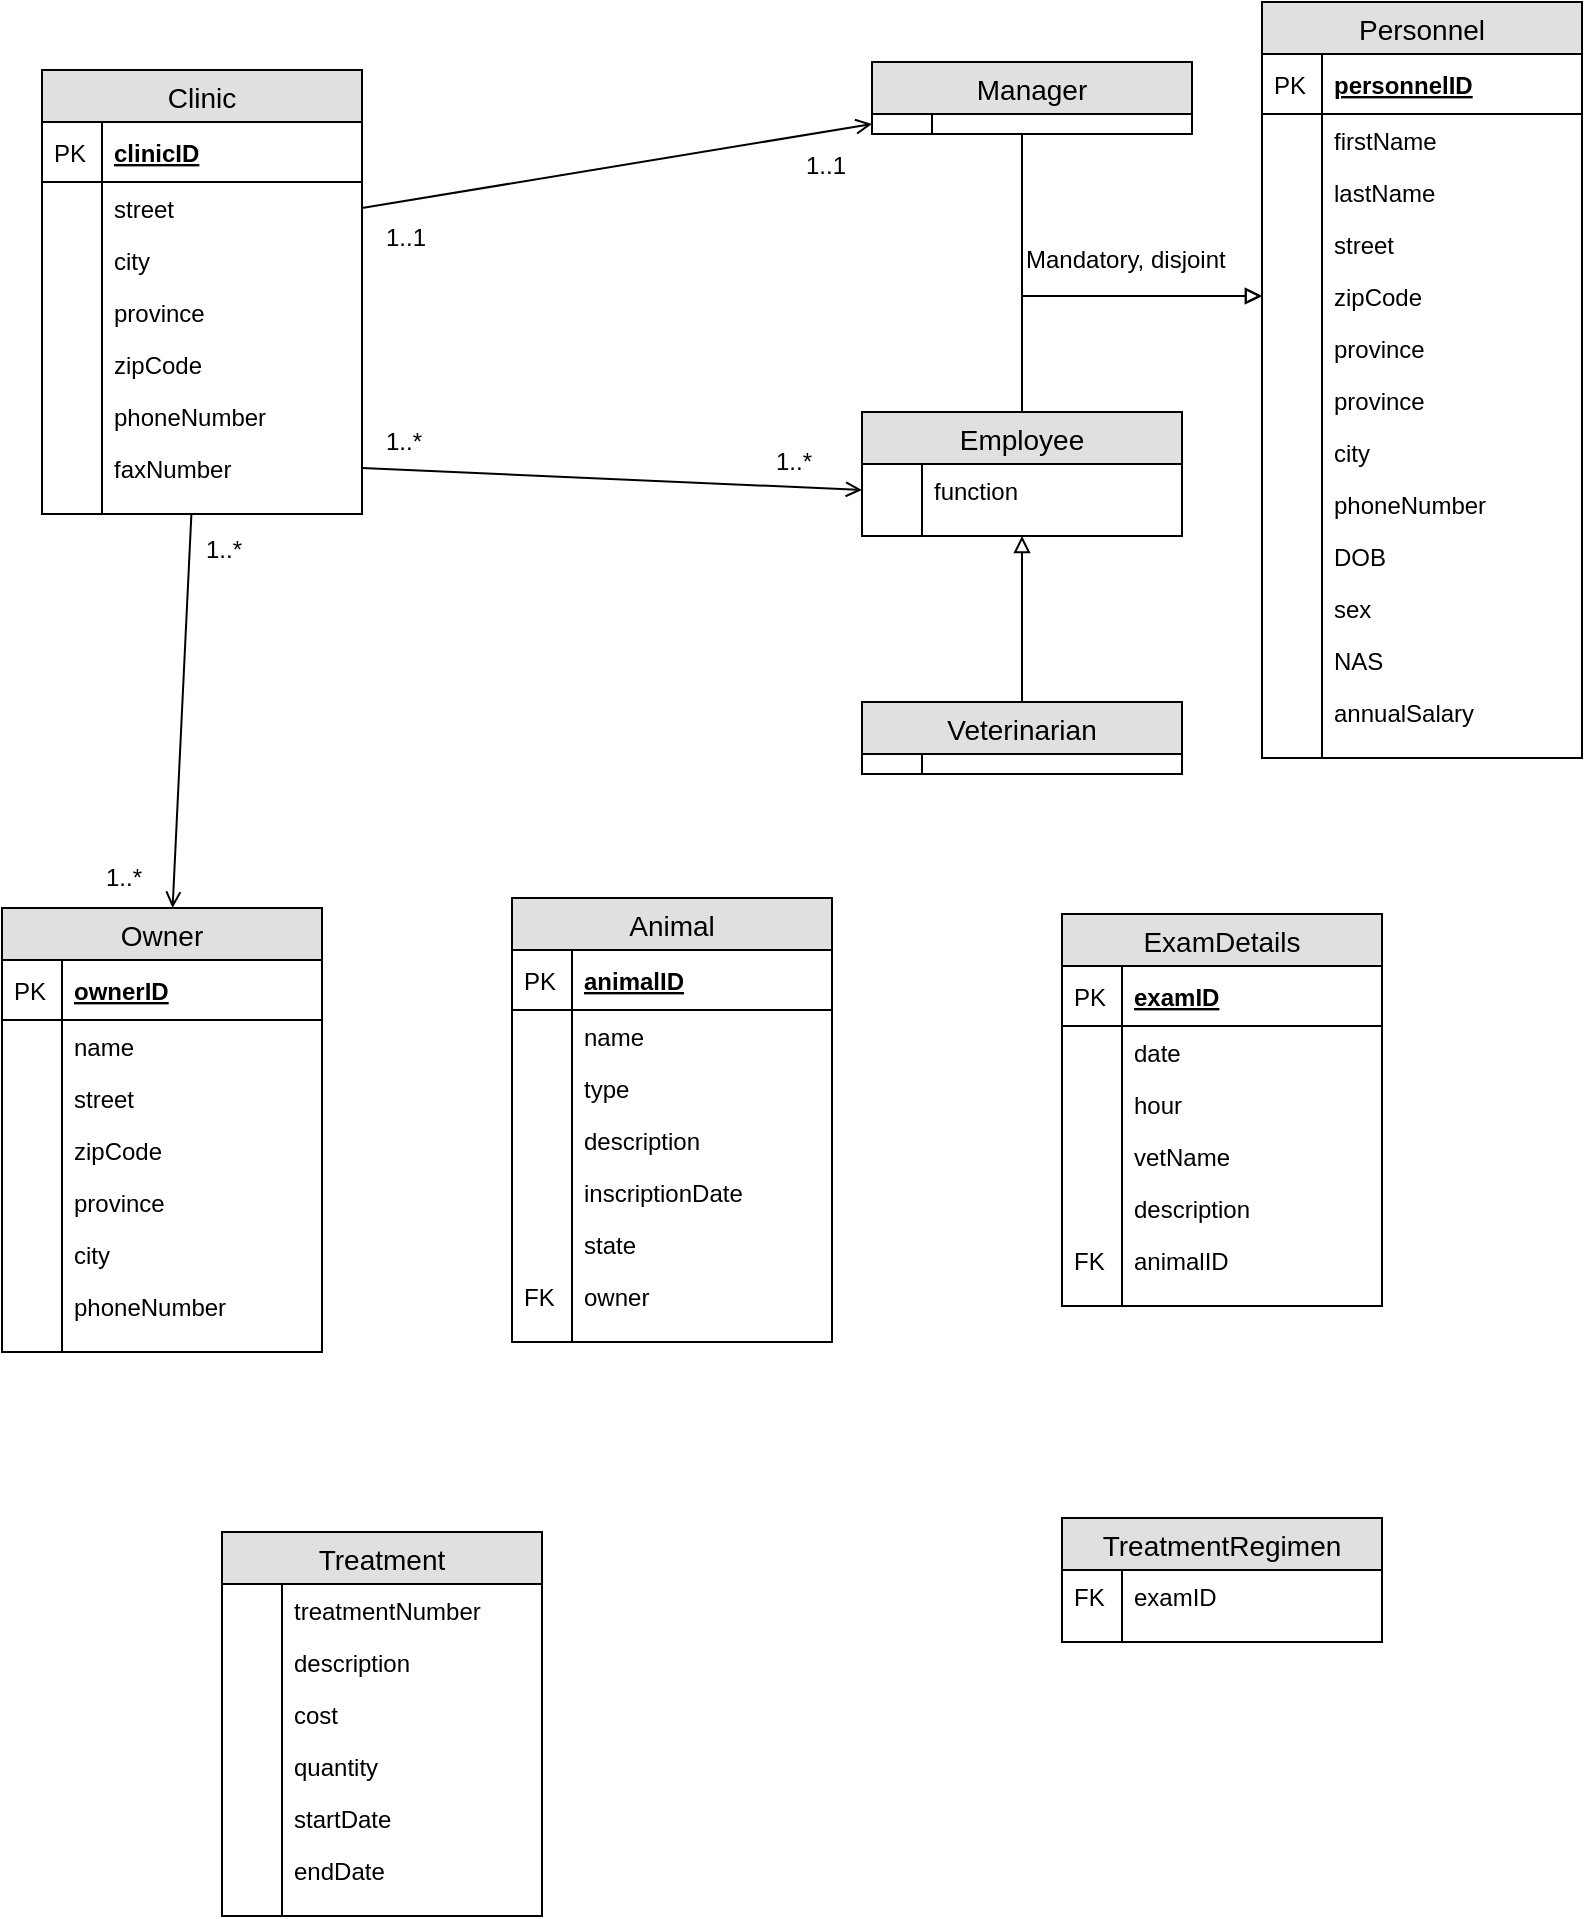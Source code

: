 <mxfile version="10.5.9" type="github"><diagram name="Page-1" id="2ca16b54-16f6-2749-3443-fa8db7711227"><mxGraphModel dx="1394" dy="811" grid="1" gridSize="10" guides="1" tooltips="1" connect="1" arrows="1" fold="1" page="1" pageScale="1" pageWidth="1100" pageHeight="850" background="#ffffff" math="0" shadow="0"><root><mxCell id="0"/><mxCell id="1" parent="0"/><mxCell id="gpOrlgmXe4A7AIm325xM-14" style="rounded=0;orthogonalLoop=1;jettySize=auto;html=1;endArrow=open;endFill=0;" edge="1" parent="1" source="NM40KZJ56kD3RxgdPv7q-42" target="NM40KZJ56kD3RxgdPv7q-92"><mxGeometry relative="1" as="geometry"/></mxCell><mxCell id="NM40KZJ56kD3RxgdPv7q-42" value="Clinic" style="swimlane;fontStyle=0;childLayout=stackLayout;horizontal=1;startSize=26;fillColor=#e0e0e0;horizontalStack=0;resizeParent=1;resizeParentMax=0;resizeLast=0;collapsible=1;marginBottom=0;swimlaneFillColor=#ffffff;align=center;fontSize=14;" parent="1" vertex="1"><mxGeometry x="160" y="98" width="160" height="222" as="geometry"/></mxCell><mxCell id="NM40KZJ56kD3RxgdPv7q-43" value="clinicID" style="shape=partialRectangle;top=0;left=0;right=0;bottom=1;align=left;verticalAlign=middle;fillColor=none;spacingLeft=34;spacingRight=4;overflow=hidden;rotatable=0;points=[[0,0.5],[1,0.5]];portConstraint=eastwest;dropTarget=0;fontStyle=5;fontSize=12;" parent="NM40KZJ56kD3RxgdPv7q-42" vertex="1"><mxGeometry y="26" width="160" height="30" as="geometry"/></mxCell><mxCell id="NM40KZJ56kD3RxgdPv7q-44" value="PK" style="shape=partialRectangle;top=0;left=0;bottom=0;fillColor=none;align=left;verticalAlign=middle;spacingLeft=4;spacingRight=4;overflow=hidden;rotatable=0;points=[];portConstraint=eastwest;part=1;fontSize=12;" parent="NM40KZJ56kD3RxgdPv7q-43" vertex="1" connectable="0"><mxGeometry width="30" height="30" as="geometry"/></mxCell><mxCell id="NM40KZJ56kD3RxgdPv7q-45" value="street" style="shape=partialRectangle;top=0;left=0;right=0;bottom=0;align=left;verticalAlign=top;fillColor=none;spacingLeft=34;spacingRight=4;overflow=hidden;rotatable=0;points=[[0,0.5],[1,0.5]];portConstraint=eastwest;dropTarget=0;fontSize=12;" parent="NM40KZJ56kD3RxgdPv7q-42" vertex="1"><mxGeometry y="56" width="160" height="26" as="geometry"/></mxCell><mxCell id="NM40KZJ56kD3RxgdPv7q-46" value="" style="shape=partialRectangle;top=0;left=0;bottom=0;fillColor=none;align=left;verticalAlign=top;spacingLeft=4;spacingRight=4;overflow=hidden;rotatable=0;points=[];portConstraint=eastwest;part=1;fontSize=12;" parent="NM40KZJ56kD3RxgdPv7q-45" vertex="1" connectable="0"><mxGeometry width="30" height="26" as="geometry"/></mxCell><mxCell id="NM40KZJ56kD3RxgdPv7q-47" value="city" style="shape=partialRectangle;top=0;left=0;right=0;bottom=0;align=left;verticalAlign=top;fillColor=none;spacingLeft=34;spacingRight=4;overflow=hidden;rotatable=0;points=[[0,0.5],[1,0.5]];portConstraint=eastwest;dropTarget=0;fontSize=12;" parent="NM40KZJ56kD3RxgdPv7q-42" vertex="1"><mxGeometry y="82" width="160" height="26" as="geometry"/></mxCell><mxCell id="NM40KZJ56kD3RxgdPv7q-48" value="" style="shape=partialRectangle;top=0;left=0;bottom=0;fillColor=none;align=left;verticalAlign=top;spacingLeft=4;spacingRight=4;overflow=hidden;rotatable=0;points=[];portConstraint=eastwest;part=1;fontSize=12;" parent="NM40KZJ56kD3RxgdPv7q-47" vertex="1" connectable="0"><mxGeometry width="30" height="26" as="geometry"/></mxCell><mxCell id="NM40KZJ56kD3RxgdPv7q-49" value="province" style="shape=partialRectangle;top=0;left=0;right=0;bottom=0;align=left;verticalAlign=top;fillColor=none;spacingLeft=34;spacingRight=4;overflow=hidden;rotatable=0;points=[[0,0.5],[1,0.5]];portConstraint=eastwest;dropTarget=0;fontSize=12;" parent="NM40KZJ56kD3RxgdPv7q-42" vertex="1"><mxGeometry y="108" width="160" height="26" as="geometry"/></mxCell><mxCell id="NM40KZJ56kD3RxgdPv7q-50" value="" style="shape=partialRectangle;top=0;left=0;bottom=0;fillColor=none;align=left;verticalAlign=top;spacingLeft=4;spacingRight=4;overflow=hidden;rotatable=0;points=[];portConstraint=eastwest;part=1;fontSize=12;" parent="NM40KZJ56kD3RxgdPv7q-49" vertex="1" connectable="0"><mxGeometry width="30" height="26" as="geometry"/></mxCell><mxCell id="NM40KZJ56kD3RxgdPv7q-57" value="zipCode" style="shape=partialRectangle;top=0;left=0;right=0;bottom=0;align=left;verticalAlign=top;fillColor=none;spacingLeft=34;spacingRight=4;overflow=hidden;rotatable=0;points=[[0,0.5],[1,0.5]];portConstraint=eastwest;dropTarget=0;fontSize=12;" parent="NM40KZJ56kD3RxgdPv7q-42" vertex="1"><mxGeometry y="134" width="160" height="26" as="geometry"/></mxCell><mxCell id="NM40KZJ56kD3RxgdPv7q-58" value="" style="shape=partialRectangle;top=0;left=0;bottom=0;fillColor=none;align=left;verticalAlign=top;spacingLeft=4;spacingRight=4;overflow=hidden;rotatable=0;points=[];portConstraint=eastwest;part=1;fontSize=12;" parent="NM40KZJ56kD3RxgdPv7q-57" vertex="1" connectable="0"><mxGeometry width="30" height="26" as="geometry"/></mxCell><mxCell id="NM40KZJ56kD3RxgdPv7q-59" value="phoneNumber" style="shape=partialRectangle;top=0;left=0;right=0;bottom=0;align=left;verticalAlign=top;fillColor=none;spacingLeft=34;spacingRight=4;overflow=hidden;rotatable=0;points=[[0,0.5],[1,0.5]];portConstraint=eastwest;dropTarget=0;fontSize=12;" parent="NM40KZJ56kD3RxgdPv7q-42" vertex="1"><mxGeometry y="160" width="160" height="26" as="geometry"/></mxCell><mxCell id="NM40KZJ56kD3RxgdPv7q-60" value="" style="shape=partialRectangle;top=0;left=0;bottom=0;fillColor=none;align=left;verticalAlign=top;spacingLeft=4;spacingRight=4;overflow=hidden;rotatable=0;points=[];portConstraint=eastwest;part=1;fontSize=12;" parent="NM40KZJ56kD3RxgdPv7q-59" vertex="1" connectable="0"><mxGeometry width="30" height="26" as="geometry"/></mxCell><mxCell id="NM40KZJ56kD3RxgdPv7q-61" value="faxNumber" style="shape=partialRectangle;top=0;left=0;right=0;bottom=0;align=left;verticalAlign=top;fillColor=none;spacingLeft=34;spacingRight=4;overflow=hidden;rotatable=0;points=[[0,0.5],[1,0.5]];portConstraint=eastwest;dropTarget=0;fontSize=12;" parent="NM40KZJ56kD3RxgdPv7q-42" vertex="1"><mxGeometry y="186" width="160" height="26" as="geometry"/></mxCell><mxCell id="NM40KZJ56kD3RxgdPv7q-62" value="" style="shape=partialRectangle;top=0;left=0;bottom=0;fillColor=none;align=left;verticalAlign=top;spacingLeft=4;spacingRight=4;overflow=hidden;rotatable=0;points=[];portConstraint=eastwest;part=1;fontSize=12;" parent="NM40KZJ56kD3RxgdPv7q-61" vertex="1" connectable="0"><mxGeometry width="30" height="26" as="geometry"/></mxCell><mxCell id="NM40KZJ56kD3RxgdPv7q-51" value="" style="shape=partialRectangle;top=0;left=0;right=0;bottom=0;align=left;verticalAlign=top;fillColor=none;spacingLeft=34;spacingRight=4;overflow=hidden;rotatable=0;points=[[0,0.5],[1,0.5]];portConstraint=eastwest;dropTarget=0;fontSize=12;" parent="NM40KZJ56kD3RxgdPv7q-42" vertex="1"><mxGeometry y="212" width="160" height="10" as="geometry"/></mxCell><mxCell id="NM40KZJ56kD3RxgdPv7q-52" value="" style="shape=partialRectangle;top=0;left=0;bottom=0;fillColor=none;align=left;verticalAlign=top;spacingLeft=4;spacingRight=4;overflow=hidden;rotatable=0;points=[];portConstraint=eastwest;part=1;fontSize=12;" parent="NM40KZJ56kD3RxgdPv7q-51" vertex="1" connectable="0"><mxGeometry width="30" height="10" as="geometry"/></mxCell><mxCell id="NM40KZJ56kD3RxgdPv7q-63" value="Personnel" style="swimlane;fontStyle=0;childLayout=stackLayout;horizontal=1;startSize=26;fillColor=#e0e0e0;horizontalStack=0;resizeParent=1;resizeParentMax=0;resizeLast=0;collapsible=1;marginBottom=0;swimlaneFillColor=#ffffff;align=center;fontSize=14;" parent="1" vertex="1"><mxGeometry x="770" y="64" width="160" height="378" as="geometry"/></mxCell><mxCell id="NM40KZJ56kD3RxgdPv7q-64" value="personnelID" style="shape=partialRectangle;top=0;left=0;right=0;bottom=1;align=left;verticalAlign=middle;fillColor=none;spacingLeft=34;spacingRight=4;overflow=hidden;rotatable=0;points=[[0,0.5],[1,0.5]];portConstraint=eastwest;dropTarget=0;fontStyle=5;fontSize=12;" parent="NM40KZJ56kD3RxgdPv7q-63" vertex="1"><mxGeometry y="26" width="160" height="30" as="geometry"/></mxCell><mxCell id="NM40KZJ56kD3RxgdPv7q-65" value="PK" style="shape=partialRectangle;top=0;left=0;bottom=0;fillColor=none;align=left;verticalAlign=middle;spacingLeft=4;spacingRight=4;overflow=hidden;rotatable=0;points=[];portConstraint=eastwest;part=1;fontSize=12;" parent="NM40KZJ56kD3RxgdPv7q-64" vertex="1" connectable="0"><mxGeometry width="30" height="30" as="geometry"/></mxCell><mxCell id="NM40KZJ56kD3RxgdPv7q-66" value="firstName" style="shape=partialRectangle;top=0;left=0;right=0;bottom=0;align=left;verticalAlign=top;fillColor=none;spacingLeft=34;spacingRight=4;overflow=hidden;rotatable=0;points=[[0,0.5],[1,0.5]];portConstraint=eastwest;dropTarget=0;fontSize=12;" parent="NM40KZJ56kD3RxgdPv7q-63" vertex="1"><mxGeometry y="56" width="160" height="26" as="geometry"/></mxCell><mxCell id="NM40KZJ56kD3RxgdPv7q-67" value="" style="shape=partialRectangle;top=0;left=0;bottom=0;fillColor=none;align=left;verticalAlign=top;spacingLeft=4;spacingRight=4;overflow=hidden;rotatable=0;points=[];portConstraint=eastwest;part=1;fontSize=12;" parent="NM40KZJ56kD3RxgdPv7q-66" vertex="1" connectable="0"><mxGeometry width="30" height="26" as="geometry"/></mxCell><mxCell id="NM40KZJ56kD3RxgdPv7q-68" value="lastName" style="shape=partialRectangle;top=0;left=0;right=0;bottom=0;align=left;verticalAlign=top;fillColor=none;spacingLeft=34;spacingRight=4;overflow=hidden;rotatable=0;points=[[0,0.5],[1,0.5]];portConstraint=eastwest;dropTarget=0;fontSize=12;" parent="NM40KZJ56kD3RxgdPv7q-63" vertex="1"><mxGeometry y="82" width="160" height="26" as="geometry"/></mxCell><mxCell id="NM40KZJ56kD3RxgdPv7q-69" value="" style="shape=partialRectangle;top=0;left=0;bottom=0;fillColor=none;align=left;verticalAlign=top;spacingLeft=4;spacingRight=4;overflow=hidden;rotatable=0;points=[];portConstraint=eastwest;part=1;fontSize=12;" parent="NM40KZJ56kD3RxgdPv7q-68" vertex="1" connectable="0"><mxGeometry width="30" height="26" as="geometry"/></mxCell><mxCell id="NM40KZJ56kD3RxgdPv7q-74" value="street" style="shape=partialRectangle;top=0;left=0;right=0;bottom=0;align=left;verticalAlign=top;fillColor=none;spacingLeft=34;spacingRight=4;overflow=hidden;rotatable=0;points=[[0,0.5],[1,0.5]];portConstraint=eastwest;dropTarget=0;fontSize=12;" parent="NM40KZJ56kD3RxgdPv7q-63" vertex="1"><mxGeometry y="108" width="160" height="26" as="geometry"/></mxCell><mxCell id="NM40KZJ56kD3RxgdPv7q-75" value="" style="shape=partialRectangle;top=0;left=0;bottom=0;fillColor=none;align=left;verticalAlign=top;spacingLeft=4;spacingRight=4;overflow=hidden;rotatable=0;points=[];portConstraint=eastwest;part=1;fontSize=12;" parent="NM40KZJ56kD3RxgdPv7q-74" vertex="1" connectable="0"><mxGeometry width="30" height="26" as="geometry"/></mxCell><mxCell id="NM40KZJ56kD3RxgdPv7q-80" value="zipCode" style="shape=partialRectangle;top=0;left=0;right=0;bottom=0;align=left;verticalAlign=top;fillColor=none;spacingLeft=34;spacingRight=4;overflow=hidden;rotatable=0;points=[[0,0.5],[1,0.5]];portConstraint=eastwest;dropTarget=0;fontSize=12;" parent="NM40KZJ56kD3RxgdPv7q-63" vertex="1"><mxGeometry y="134" width="160" height="26" as="geometry"/></mxCell><mxCell id="NM40KZJ56kD3RxgdPv7q-81" value="" style="shape=partialRectangle;top=0;left=0;bottom=0;fillColor=none;align=left;verticalAlign=top;spacingLeft=4;spacingRight=4;overflow=hidden;rotatable=0;points=[];portConstraint=eastwest;part=1;fontSize=12;" parent="NM40KZJ56kD3RxgdPv7q-80" vertex="1" connectable="0"><mxGeometry width="30" height="26" as="geometry"/></mxCell><mxCell id="gpOrlgmXe4A7AIm325xM-17" value="province" style="shape=partialRectangle;top=0;left=0;right=0;bottom=0;align=left;verticalAlign=top;fillColor=none;spacingLeft=34;spacingRight=4;overflow=hidden;rotatable=0;points=[[0,0.5],[1,0.5]];portConstraint=eastwest;dropTarget=0;fontSize=12;" vertex="1" parent="NM40KZJ56kD3RxgdPv7q-63"><mxGeometry y="160" width="160" height="26" as="geometry"/></mxCell><mxCell id="gpOrlgmXe4A7AIm325xM-18" value="" style="shape=partialRectangle;top=0;left=0;bottom=0;fillColor=none;align=left;verticalAlign=top;spacingLeft=4;spacingRight=4;overflow=hidden;rotatable=0;points=[];portConstraint=eastwest;part=1;fontSize=12;" vertex="1" connectable="0" parent="gpOrlgmXe4A7AIm325xM-17"><mxGeometry width="30" height="26" as="geometry"/></mxCell><mxCell id="NM40KZJ56kD3RxgdPv7q-78" value="province" style="shape=partialRectangle;top=0;left=0;right=0;bottom=0;align=left;verticalAlign=top;fillColor=none;spacingLeft=34;spacingRight=4;overflow=hidden;rotatable=0;points=[[0,0.5],[1,0.5]];portConstraint=eastwest;dropTarget=0;fontSize=12;" parent="NM40KZJ56kD3RxgdPv7q-63" vertex="1"><mxGeometry y="186" width="160" height="26" as="geometry"/></mxCell><mxCell id="NM40KZJ56kD3RxgdPv7q-79" value="" style="shape=partialRectangle;top=0;left=0;bottom=0;fillColor=none;align=left;verticalAlign=top;spacingLeft=4;spacingRight=4;overflow=hidden;rotatable=0;points=[];portConstraint=eastwest;part=1;fontSize=12;" parent="NM40KZJ56kD3RxgdPv7q-78" vertex="1" connectable="0"><mxGeometry width="30" height="26" as="geometry"/></mxCell><mxCell id="NM40KZJ56kD3RxgdPv7q-76" value="city" style="shape=partialRectangle;top=0;left=0;right=0;bottom=0;align=left;verticalAlign=top;fillColor=none;spacingLeft=34;spacingRight=4;overflow=hidden;rotatable=0;points=[[0,0.5],[1,0.5]];portConstraint=eastwest;dropTarget=0;fontSize=12;" parent="NM40KZJ56kD3RxgdPv7q-63" vertex="1"><mxGeometry y="212" width="160" height="26" as="geometry"/></mxCell><mxCell id="NM40KZJ56kD3RxgdPv7q-77" value="" style="shape=partialRectangle;top=0;left=0;bottom=0;fillColor=none;align=left;verticalAlign=top;spacingLeft=4;spacingRight=4;overflow=hidden;rotatable=0;points=[];portConstraint=eastwest;part=1;fontSize=12;" parent="NM40KZJ56kD3RxgdPv7q-76" vertex="1" connectable="0"><mxGeometry width="30" height="26" as="geometry"/></mxCell><mxCell id="NM40KZJ56kD3RxgdPv7q-70" value="phoneNumber" style="shape=partialRectangle;top=0;left=0;right=0;bottom=0;align=left;verticalAlign=top;fillColor=none;spacingLeft=34;spacingRight=4;overflow=hidden;rotatable=0;points=[[0,0.5],[1,0.5]];portConstraint=eastwest;dropTarget=0;fontSize=12;" parent="NM40KZJ56kD3RxgdPv7q-63" vertex="1"><mxGeometry y="238" width="160" height="26" as="geometry"/></mxCell><mxCell id="NM40KZJ56kD3RxgdPv7q-71" value="" style="shape=partialRectangle;top=0;left=0;bottom=0;fillColor=none;align=left;verticalAlign=top;spacingLeft=4;spacingRight=4;overflow=hidden;rotatable=0;points=[];portConstraint=eastwest;part=1;fontSize=12;" parent="NM40KZJ56kD3RxgdPv7q-70" vertex="1" connectable="0"><mxGeometry width="30" height="26" as="geometry"/></mxCell><mxCell id="NM40KZJ56kD3RxgdPv7q-82" value="DOB" style="shape=partialRectangle;top=0;left=0;right=0;bottom=0;align=left;verticalAlign=top;fillColor=none;spacingLeft=34;spacingRight=4;overflow=hidden;rotatable=0;points=[[0,0.5],[1,0.5]];portConstraint=eastwest;dropTarget=0;fontSize=12;" parent="NM40KZJ56kD3RxgdPv7q-63" vertex="1"><mxGeometry y="264" width="160" height="26" as="geometry"/></mxCell><mxCell id="NM40KZJ56kD3RxgdPv7q-83" value="" style="shape=partialRectangle;top=0;left=0;bottom=0;fillColor=none;align=left;verticalAlign=top;spacingLeft=4;spacingRight=4;overflow=hidden;rotatable=0;points=[];portConstraint=eastwest;part=1;fontSize=12;" parent="NM40KZJ56kD3RxgdPv7q-82" vertex="1" connectable="0"><mxGeometry width="30" height="26" as="geometry"/></mxCell><mxCell id="NM40KZJ56kD3RxgdPv7q-84" value="sex" style="shape=partialRectangle;top=0;left=0;right=0;bottom=0;align=left;verticalAlign=top;fillColor=none;spacingLeft=34;spacingRight=4;overflow=hidden;rotatable=0;points=[[0,0.5],[1,0.5]];portConstraint=eastwest;dropTarget=0;fontSize=12;" parent="NM40KZJ56kD3RxgdPv7q-63" vertex="1"><mxGeometry y="290" width="160" height="26" as="geometry"/></mxCell><mxCell id="NM40KZJ56kD3RxgdPv7q-85" value="" style="shape=partialRectangle;top=0;left=0;bottom=0;fillColor=none;align=left;verticalAlign=top;spacingLeft=4;spacingRight=4;overflow=hidden;rotatable=0;points=[];portConstraint=eastwest;part=1;fontSize=12;" parent="NM40KZJ56kD3RxgdPv7q-84" vertex="1" connectable="0"><mxGeometry width="30" height="26" as="geometry"/></mxCell><mxCell id="NM40KZJ56kD3RxgdPv7q-86" value="NAS" style="shape=partialRectangle;top=0;left=0;right=0;bottom=0;align=left;verticalAlign=top;fillColor=none;spacingLeft=34;spacingRight=4;overflow=hidden;rotatable=0;points=[[0,0.5],[1,0.5]];portConstraint=eastwest;dropTarget=0;fontSize=12;" parent="NM40KZJ56kD3RxgdPv7q-63" vertex="1"><mxGeometry y="316" width="160" height="26" as="geometry"/></mxCell><mxCell id="NM40KZJ56kD3RxgdPv7q-87" value="" style="shape=partialRectangle;top=0;left=0;bottom=0;fillColor=none;align=left;verticalAlign=top;spacingLeft=4;spacingRight=4;overflow=hidden;rotatable=0;points=[];portConstraint=eastwest;part=1;fontSize=12;" parent="NM40KZJ56kD3RxgdPv7q-86" vertex="1" connectable="0"><mxGeometry width="30" height="26" as="geometry"/></mxCell><mxCell id="NM40KZJ56kD3RxgdPv7q-90" value="annualSalary" style="shape=partialRectangle;top=0;left=0;right=0;bottom=0;align=left;verticalAlign=top;fillColor=none;spacingLeft=34;spacingRight=4;overflow=hidden;rotatable=0;points=[[0,0.5],[1,0.5]];portConstraint=eastwest;dropTarget=0;fontSize=12;" parent="NM40KZJ56kD3RxgdPv7q-63" vertex="1"><mxGeometry y="342" width="160" height="26" as="geometry"/></mxCell><mxCell id="NM40KZJ56kD3RxgdPv7q-91" value="" style="shape=partialRectangle;top=0;left=0;bottom=0;fillColor=none;align=left;verticalAlign=top;spacingLeft=4;spacingRight=4;overflow=hidden;rotatable=0;points=[];portConstraint=eastwest;part=1;fontSize=12;" parent="NM40KZJ56kD3RxgdPv7q-90" vertex="1" connectable="0"><mxGeometry width="30" height="26" as="geometry"/></mxCell><mxCell id="NM40KZJ56kD3RxgdPv7q-72" value="" style="shape=partialRectangle;top=0;left=0;right=0;bottom=0;align=left;verticalAlign=top;fillColor=none;spacingLeft=34;spacingRight=4;overflow=hidden;rotatable=0;points=[[0,0.5],[1,0.5]];portConstraint=eastwest;dropTarget=0;fontSize=12;" parent="NM40KZJ56kD3RxgdPv7q-63" vertex="1"><mxGeometry y="368" width="160" height="10" as="geometry"/></mxCell><mxCell id="NM40KZJ56kD3RxgdPv7q-73" value="" style="shape=partialRectangle;top=0;left=0;bottom=0;fillColor=none;align=left;verticalAlign=top;spacingLeft=4;spacingRight=4;overflow=hidden;rotatable=0;points=[];portConstraint=eastwest;part=1;fontSize=12;" parent="NM40KZJ56kD3RxgdPv7q-72" vertex="1" connectable="0"><mxGeometry width="30" height="10" as="geometry"/></mxCell><mxCell id="NM40KZJ56kD3RxgdPv7q-92" value="Owner" style="swimlane;fontStyle=0;childLayout=stackLayout;horizontal=1;startSize=26;fillColor=#e0e0e0;horizontalStack=0;resizeParent=1;resizeParentMax=0;resizeLast=0;collapsible=1;marginBottom=0;swimlaneFillColor=#ffffff;align=center;fontSize=14;" parent="1" vertex="1"><mxGeometry x="140" y="517" width="160" height="222" as="geometry"/></mxCell><mxCell id="NM40KZJ56kD3RxgdPv7q-93" value="ownerID" style="shape=partialRectangle;top=0;left=0;right=0;bottom=1;align=left;verticalAlign=middle;fillColor=none;spacingLeft=34;spacingRight=4;overflow=hidden;rotatable=0;points=[[0,0.5],[1,0.5]];portConstraint=eastwest;dropTarget=0;fontStyle=5;fontSize=12;" parent="NM40KZJ56kD3RxgdPv7q-92" vertex="1"><mxGeometry y="26" width="160" height="30" as="geometry"/></mxCell><mxCell id="NM40KZJ56kD3RxgdPv7q-94" value="PK" style="shape=partialRectangle;top=0;left=0;bottom=0;fillColor=none;align=left;verticalAlign=middle;spacingLeft=4;spacingRight=4;overflow=hidden;rotatable=0;points=[];portConstraint=eastwest;part=1;fontSize=12;" parent="NM40KZJ56kD3RxgdPv7q-93" vertex="1" connectable="0"><mxGeometry width="30" height="30" as="geometry"/></mxCell><mxCell id="NM40KZJ56kD3RxgdPv7q-95" value="name" style="shape=partialRectangle;top=0;left=0;right=0;bottom=0;align=left;verticalAlign=top;fillColor=none;spacingLeft=34;spacingRight=4;overflow=hidden;rotatable=0;points=[[0,0.5],[1,0.5]];portConstraint=eastwest;dropTarget=0;fontSize=12;" parent="NM40KZJ56kD3RxgdPv7q-92" vertex="1"><mxGeometry y="56" width="160" height="26" as="geometry"/></mxCell><mxCell id="NM40KZJ56kD3RxgdPv7q-96" value="" style="shape=partialRectangle;top=0;left=0;bottom=0;fillColor=none;align=left;verticalAlign=top;spacingLeft=4;spacingRight=4;overflow=hidden;rotatable=0;points=[];portConstraint=eastwest;part=1;fontSize=12;" parent="NM40KZJ56kD3RxgdPv7q-95" vertex="1" connectable="0"><mxGeometry width="30" height="26" as="geometry"/></mxCell><mxCell id="NM40KZJ56kD3RxgdPv7q-103" value="street" style="shape=partialRectangle;top=0;left=0;right=0;bottom=0;align=left;verticalAlign=top;fillColor=none;spacingLeft=34;spacingRight=4;overflow=hidden;rotatable=0;points=[[0,0.5],[1,0.5]];portConstraint=eastwest;dropTarget=0;fontSize=12;" parent="NM40KZJ56kD3RxgdPv7q-92" vertex="1"><mxGeometry y="82" width="160" height="26" as="geometry"/></mxCell><mxCell id="NM40KZJ56kD3RxgdPv7q-104" value="" style="shape=partialRectangle;top=0;left=0;bottom=0;fillColor=none;align=left;verticalAlign=top;spacingLeft=4;spacingRight=4;overflow=hidden;rotatable=0;points=[];portConstraint=eastwest;part=1;fontSize=12;" parent="NM40KZJ56kD3RxgdPv7q-103" vertex="1" connectable="0"><mxGeometry width="30" height="26" as="geometry"/></mxCell><mxCell id="NM40KZJ56kD3RxgdPv7q-109" value="zipCode" style="shape=partialRectangle;top=0;left=0;right=0;bottom=0;align=left;verticalAlign=top;fillColor=none;spacingLeft=34;spacingRight=4;overflow=hidden;rotatable=0;points=[[0,0.5],[1,0.5]];portConstraint=eastwest;dropTarget=0;fontSize=12;" parent="NM40KZJ56kD3RxgdPv7q-92" vertex="1"><mxGeometry y="108" width="160" height="26" as="geometry"/></mxCell><mxCell id="NM40KZJ56kD3RxgdPv7q-110" value="" style="shape=partialRectangle;top=0;left=0;bottom=0;fillColor=none;align=left;verticalAlign=top;spacingLeft=4;spacingRight=4;overflow=hidden;rotatable=0;points=[];portConstraint=eastwest;part=1;fontSize=12;" parent="NM40KZJ56kD3RxgdPv7q-109" vertex="1" connectable="0"><mxGeometry width="30" height="26" as="geometry"/></mxCell><mxCell id="NM40KZJ56kD3RxgdPv7q-107" value="province" style="shape=partialRectangle;top=0;left=0;right=0;bottom=0;align=left;verticalAlign=top;fillColor=none;spacingLeft=34;spacingRight=4;overflow=hidden;rotatable=0;points=[[0,0.5],[1,0.5]];portConstraint=eastwest;dropTarget=0;fontSize=12;" parent="NM40KZJ56kD3RxgdPv7q-92" vertex="1"><mxGeometry y="134" width="160" height="26" as="geometry"/></mxCell><mxCell id="NM40KZJ56kD3RxgdPv7q-108" value="" style="shape=partialRectangle;top=0;left=0;bottom=0;fillColor=none;align=left;verticalAlign=top;spacingLeft=4;spacingRight=4;overflow=hidden;rotatable=0;points=[];portConstraint=eastwest;part=1;fontSize=12;" parent="NM40KZJ56kD3RxgdPv7q-107" vertex="1" connectable="0"><mxGeometry width="30" height="26" as="geometry"/></mxCell><mxCell id="NM40KZJ56kD3RxgdPv7q-105" value="city" style="shape=partialRectangle;top=0;left=0;right=0;bottom=0;align=left;verticalAlign=top;fillColor=none;spacingLeft=34;spacingRight=4;overflow=hidden;rotatable=0;points=[[0,0.5],[1,0.5]];portConstraint=eastwest;dropTarget=0;fontSize=12;" parent="NM40KZJ56kD3RxgdPv7q-92" vertex="1"><mxGeometry y="160" width="160" height="26" as="geometry"/></mxCell><mxCell id="NM40KZJ56kD3RxgdPv7q-106" value="" style="shape=partialRectangle;top=0;left=0;bottom=0;fillColor=none;align=left;verticalAlign=top;spacingLeft=4;spacingRight=4;overflow=hidden;rotatable=0;points=[];portConstraint=eastwest;part=1;fontSize=12;" parent="NM40KZJ56kD3RxgdPv7q-105" vertex="1" connectable="0"><mxGeometry width="30" height="26" as="geometry"/></mxCell><mxCell id="NM40KZJ56kD3RxgdPv7q-99" value="phoneNumber" style="shape=partialRectangle;top=0;left=0;right=0;bottom=0;align=left;verticalAlign=top;fillColor=none;spacingLeft=34;spacingRight=4;overflow=hidden;rotatable=0;points=[[0,0.5],[1,0.5]];portConstraint=eastwest;dropTarget=0;fontSize=12;" parent="NM40KZJ56kD3RxgdPv7q-92" vertex="1"><mxGeometry y="186" width="160" height="26" as="geometry"/></mxCell><mxCell id="NM40KZJ56kD3RxgdPv7q-100" value="" style="shape=partialRectangle;top=0;left=0;bottom=0;fillColor=none;align=left;verticalAlign=top;spacingLeft=4;spacingRight=4;overflow=hidden;rotatable=0;points=[];portConstraint=eastwest;part=1;fontSize=12;" parent="NM40KZJ56kD3RxgdPv7q-99" vertex="1" connectable="0"><mxGeometry width="30" height="26" as="geometry"/></mxCell><mxCell id="NM40KZJ56kD3RxgdPv7q-101" value="" style="shape=partialRectangle;top=0;left=0;right=0;bottom=0;align=left;verticalAlign=top;fillColor=none;spacingLeft=34;spacingRight=4;overflow=hidden;rotatable=0;points=[[0,0.5],[1,0.5]];portConstraint=eastwest;dropTarget=0;fontSize=12;" parent="NM40KZJ56kD3RxgdPv7q-92" vertex="1"><mxGeometry y="212" width="160" height="10" as="geometry"/></mxCell><mxCell id="NM40KZJ56kD3RxgdPv7q-102" value="" style="shape=partialRectangle;top=0;left=0;bottom=0;fillColor=none;align=left;verticalAlign=top;spacingLeft=4;spacingRight=4;overflow=hidden;rotatable=0;points=[];portConstraint=eastwest;part=1;fontSize=12;" parent="NM40KZJ56kD3RxgdPv7q-101" vertex="1" connectable="0"><mxGeometry width="30" height="10" as="geometry"/></mxCell><mxCell id="NM40KZJ56kD3RxgdPv7q-111" value="Animal" style="swimlane;fontStyle=0;childLayout=stackLayout;horizontal=1;startSize=26;fillColor=#e0e0e0;horizontalStack=0;resizeParent=1;resizeParentMax=0;resizeLast=0;collapsible=1;marginBottom=0;swimlaneFillColor=#ffffff;align=center;fontSize=14;" parent="1" vertex="1"><mxGeometry x="395" y="512" width="160" height="222" as="geometry"/></mxCell><mxCell id="NM40KZJ56kD3RxgdPv7q-112" value="animalID" style="shape=partialRectangle;top=0;left=0;right=0;bottom=1;align=left;verticalAlign=middle;fillColor=none;spacingLeft=34;spacingRight=4;overflow=hidden;rotatable=0;points=[[0,0.5],[1,0.5]];portConstraint=eastwest;dropTarget=0;fontStyle=5;fontSize=12;" parent="NM40KZJ56kD3RxgdPv7q-111" vertex="1"><mxGeometry y="26" width="160" height="30" as="geometry"/></mxCell><mxCell id="NM40KZJ56kD3RxgdPv7q-113" value="PK" style="shape=partialRectangle;top=0;left=0;bottom=0;fillColor=none;align=left;verticalAlign=middle;spacingLeft=4;spacingRight=4;overflow=hidden;rotatable=0;points=[];portConstraint=eastwest;part=1;fontSize=12;" parent="NM40KZJ56kD3RxgdPv7q-112" vertex="1" connectable="0"><mxGeometry width="30" height="30" as="geometry"/></mxCell><mxCell id="NM40KZJ56kD3RxgdPv7q-114" value="name" style="shape=partialRectangle;top=0;left=0;right=0;bottom=0;align=left;verticalAlign=top;fillColor=none;spacingLeft=34;spacingRight=4;overflow=hidden;rotatable=0;points=[[0,0.5],[1,0.5]];portConstraint=eastwest;dropTarget=0;fontSize=12;" parent="NM40KZJ56kD3RxgdPv7q-111" vertex="1"><mxGeometry y="56" width="160" height="26" as="geometry"/></mxCell><mxCell id="NM40KZJ56kD3RxgdPv7q-115" value="" style="shape=partialRectangle;top=0;left=0;bottom=0;fillColor=none;align=left;verticalAlign=top;spacingLeft=4;spacingRight=4;overflow=hidden;rotatable=0;points=[];portConstraint=eastwest;part=1;fontSize=12;" parent="NM40KZJ56kD3RxgdPv7q-114" vertex="1" connectable="0"><mxGeometry width="30" height="26" as="geometry"/></mxCell><mxCell id="NM40KZJ56kD3RxgdPv7q-116" value="type" style="shape=partialRectangle;top=0;left=0;right=0;bottom=0;align=left;verticalAlign=top;fillColor=none;spacingLeft=34;spacingRight=4;overflow=hidden;rotatable=0;points=[[0,0.5],[1,0.5]];portConstraint=eastwest;dropTarget=0;fontSize=12;" parent="NM40KZJ56kD3RxgdPv7q-111" vertex="1"><mxGeometry y="82" width="160" height="26" as="geometry"/></mxCell><mxCell id="NM40KZJ56kD3RxgdPv7q-117" value="" style="shape=partialRectangle;top=0;left=0;bottom=0;fillColor=none;align=left;verticalAlign=top;spacingLeft=4;spacingRight=4;overflow=hidden;rotatable=0;points=[];portConstraint=eastwest;part=1;fontSize=12;" parent="NM40KZJ56kD3RxgdPv7q-116" vertex="1" connectable="0"><mxGeometry width="30" height="26" as="geometry"/></mxCell><mxCell id="NM40KZJ56kD3RxgdPv7q-118" value="description" style="shape=partialRectangle;top=0;left=0;right=0;bottom=0;align=left;verticalAlign=top;fillColor=none;spacingLeft=34;spacingRight=4;overflow=hidden;rotatable=0;points=[[0,0.5],[1,0.5]];portConstraint=eastwest;dropTarget=0;fontSize=12;" parent="NM40KZJ56kD3RxgdPv7q-111" vertex="1"><mxGeometry y="108" width="160" height="26" as="geometry"/></mxCell><mxCell id="NM40KZJ56kD3RxgdPv7q-119" value="" style="shape=partialRectangle;top=0;left=0;bottom=0;fillColor=none;align=left;verticalAlign=top;spacingLeft=4;spacingRight=4;overflow=hidden;rotatable=0;points=[];portConstraint=eastwest;part=1;fontSize=12;" parent="NM40KZJ56kD3RxgdPv7q-118" vertex="1" connectable="0"><mxGeometry width="30" height="26" as="geometry"/></mxCell><mxCell id="NM40KZJ56kD3RxgdPv7q-122" value="inscriptionDate" style="shape=partialRectangle;top=0;left=0;right=0;bottom=0;align=left;verticalAlign=top;fillColor=none;spacingLeft=34;spacingRight=4;overflow=hidden;rotatable=0;points=[[0,0.5],[1,0.5]];portConstraint=eastwest;dropTarget=0;fontSize=12;" parent="NM40KZJ56kD3RxgdPv7q-111" vertex="1"><mxGeometry y="134" width="160" height="26" as="geometry"/></mxCell><mxCell id="NM40KZJ56kD3RxgdPv7q-123" value="" style="shape=partialRectangle;top=0;left=0;bottom=0;fillColor=none;align=left;verticalAlign=top;spacingLeft=4;spacingRight=4;overflow=hidden;rotatable=0;points=[];portConstraint=eastwest;part=1;fontSize=12;" parent="NM40KZJ56kD3RxgdPv7q-122" vertex="1" connectable="0"><mxGeometry width="30" height="26" as="geometry"/></mxCell><mxCell id="NM40KZJ56kD3RxgdPv7q-124" value="state" style="shape=partialRectangle;top=0;left=0;right=0;bottom=0;align=left;verticalAlign=top;fillColor=none;spacingLeft=34;spacingRight=4;overflow=hidden;rotatable=0;points=[[0,0.5],[1,0.5]];portConstraint=eastwest;dropTarget=0;fontSize=12;" parent="NM40KZJ56kD3RxgdPv7q-111" vertex="1"><mxGeometry y="160" width="160" height="26" as="geometry"/></mxCell><mxCell id="NM40KZJ56kD3RxgdPv7q-125" value="" style="shape=partialRectangle;top=0;left=0;bottom=0;fillColor=none;align=left;verticalAlign=top;spacingLeft=4;spacingRight=4;overflow=hidden;rotatable=0;points=[];portConstraint=eastwest;part=1;fontSize=12;" parent="NM40KZJ56kD3RxgdPv7q-124" vertex="1" connectable="0"><mxGeometry width="30" height="26" as="geometry"/></mxCell><mxCell id="NM40KZJ56kD3RxgdPv7q-126" value="owner" style="shape=partialRectangle;top=0;left=0;right=0;bottom=0;align=left;verticalAlign=top;fillColor=none;spacingLeft=34;spacingRight=4;overflow=hidden;rotatable=0;points=[[0,0.5],[1,0.5]];portConstraint=eastwest;dropTarget=0;fontSize=12;" parent="NM40KZJ56kD3RxgdPv7q-111" vertex="1"><mxGeometry y="186" width="160" height="26" as="geometry"/></mxCell><mxCell id="NM40KZJ56kD3RxgdPv7q-127" value="FK" style="shape=partialRectangle;top=0;left=0;bottom=0;fillColor=none;align=left;verticalAlign=top;spacingLeft=4;spacingRight=4;overflow=hidden;rotatable=0;points=[];portConstraint=eastwest;part=1;fontSize=12;" parent="NM40KZJ56kD3RxgdPv7q-126" vertex="1" connectable="0"><mxGeometry width="30" height="26" as="geometry"/></mxCell><mxCell id="NM40KZJ56kD3RxgdPv7q-120" value="" style="shape=partialRectangle;top=0;left=0;right=0;bottom=0;align=left;verticalAlign=top;fillColor=none;spacingLeft=34;spacingRight=4;overflow=hidden;rotatable=0;points=[[0,0.5],[1,0.5]];portConstraint=eastwest;dropTarget=0;fontSize=12;" parent="NM40KZJ56kD3RxgdPv7q-111" vertex="1"><mxGeometry y="212" width="160" height="10" as="geometry"/></mxCell><mxCell id="NM40KZJ56kD3RxgdPv7q-121" value="" style="shape=partialRectangle;top=0;left=0;bottom=0;fillColor=none;align=left;verticalAlign=top;spacingLeft=4;spacingRight=4;overflow=hidden;rotatable=0;points=[];portConstraint=eastwest;part=1;fontSize=12;" parent="NM40KZJ56kD3RxgdPv7q-120" vertex="1" connectable="0"><mxGeometry width="30" height="10" as="geometry"/></mxCell><mxCell id="NM40KZJ56kD3RxgdPv7q-128" value="ExamDetails" style="swimlane;fontStyle=0;childLayout=stackLayout;horizontal=1;startSize=26;fillColor=#e0e0e0;horizontalStack=0;resizeParent=1;resizeParentMax=0;resizeLast=0;collapsible=1;marginBottom=0;swimlaneFillColor=#ffffff;align=center;fontSize=14;" parent="1" vertex="1"><mxGeometry x="670" y="520" width="160" height="196" as="geometry"/></mxCell><mxCell id="NM40KZJ56kD3RxgdPv7q-129" value="examID" style="shape=partialRectangle;top=0;left=0;right=0;bottom=1;align=left;verticalAlign=middle;fillColor=none;spacingLeft=34;spacingRight=4;overflow=hidden;rotatable=0;points=[[0,0.5],[1,0.5]];portConstraint=eastwest;dropTarget=0;fontStyle=5;fontSize=12;" parent="NM40KZJ56kD3RxgdPv7q-128" vertex="1"><mxGeometry y="26" width="160" height="30" as="geometry"/></mxCell><mxCell id="NM40KZJ56kD3RxgdPv7q-130" value="PK" style="shape=partialRectangle;top=0;left=0;bottom=0;fillColor=none;align=left;verticalAlign=middle;spacingLeft=4;spacingRight=4;overflow=hidden;rotatable=0;points=[];portConstraint=eastwest;part=1;fontSize=12;" parent="NM40KZJ56kD3RxgdPv7q-129" vertex="1" connectable="0"><mxGeometry width="30" height="30" as="geometry"/></mxCell><mxCell id="NM40KZJ56kD3RxgdPv7q-131" value="date" style="shape=partialRectangle;top=0;left=0;right=0;bottom=0;align=left;verticalAlign=top;fillColor=none;spacingLeft=34;spacingRight=4;overflow=hidden;rotatable=0;points=[[0,0.5],[1,0.5]];portConstraint=eastwest;dropTarget=0;fontSize=12;" parent="NM40KZJ56kD3RxgdPv7q-128" vertex="1"><mxGeometry y="56" width="160" height="26" as="geometry"/></mxCell><mxCell id="NM40KZJ56kD3RxgdPv7q-132" value="" style="shape=partialRectangle;top=0;left=0;bottom=0;fillColor=none;align=left;verticalAlign=top;spacingLeft=4;spacingRight=4;overflow=hidden;rotatable=0;points=[];portConstraint=eastwest;part=1;fontSize=12;" parent="NM40KZJ56kD3RxgdPv7q-131" vertex="1" connectable="0"><mxGeometry width="30" height="26" as="geometry"/></mxCell><mxCell id="NM40KZJ56kD3RxgdPv7q-133" value="hour" style="shape=partialRectangle;top=0;left=0;right=0;bottom=0;align=left;verticalAlign=top;fillColor=none;spacingLeft=34;spacingRight=4;overflow=hidden;rotatable=0;points=[[0,0.5],[1,0.5]];portConstraint=eastwest;dropTarget=0;fontSize=12;" parent="NM40KZJ56kD3RxgdPv7q-128" vertex="1"><mxGeometry y="82" width="160" height="26" as="geometry"/></mxCell><mxCell id="NM40KZJ56kD3RxgdPv7q-134" value="" style="shape=partialRectangle;top=0;left=0;bottom=0;fillColor=none;align=left;verticalAlign=top;spacingLeft=4;spacingRight=4;overflow=hidden;rotatable=0;points=[];portConstraint=eastwest;part=1;fontSize=12;" parent="NM40KZJ56kD3RxgdPv7q-133" vertex="1" connectable="0"><mxGeometry width="30" height="26" as="geometry"/></mxCell><mxCell id="NM40KZJ56kD3RxgdPv7q-135" value="vetName" style="shape=partialRectangle;top=0;left=0;right=0;bottom=0;align=left;verticalAlign=top;fillColor=none;spacingLeft=34;spacingRight=4;overflow=hidden;rotatable=0;points=[[0,0.5],[1,0.5]];portConstraint=eastwest;dropTarget=0;fontSize=12;" parent="NM40KZJ56kD3RxgdPv7q-128" vertex="1"><mxGeometry y="108" width="160" height="26" as="geometry"/></mxCell><mxCell id="NM40KZJ56kD3RxgdPv7q-136" value="" style="shape=partialRectangle;top=0;left=0;bottom=0;fillColor=none;align=left;verticalAlign=top;spacingLeft=4;spacingRight=4;overflow=hidden;rotatable=0;points=[];portConstraint=eastwest;part=1;fontSize=12;" parent="NM40KZJ56kD3RxgdPv7q-135" vertex="1" connectable="0"><mxGeometry width="30" height="26" as="geometry"/></mxCell><mxCell id="NM40KZJ56kD3RxgdPv7q-141" value="description" style="shape=partialRectangle;top=0;left=0;right=0;bottom=0;align=left;verticalAlign=top;fillColor=none;spacingLeft=34;spacingRight=4;overflow=hidden;rotatable=0;points=[[0,0.5],[1,0.5]];portConstraint=eastwest;dropTarget=0;fontSize=12;" parent="NM40KZJ56kD3RxgdPv7q-128" vertex="1"><mxGeometry y="134" width="160" height="26" as="geometry"/></mxCell><mxCell id="NM40KZJ56kD3RxgdPv7q-142" value="" style="shape=partialRectangle;top=0;left=0;bottom=0;fillColor=none;align=left;verticalAlign=top;spacingLeft=4;spacingRight=4;overflow=hidden;rotatable=0;points=[];portConstraint=eastwest;part=1;fontSize=12;" parent="NM40KZJ56kD3RxgdPv7q-141" vertex="1" connectable="0"><mxGeometry width="30" height="26" as="geometry"/></mxCell><mxCell id="NM40KZJ56kD3RxgdPv7q-139" value="animalID" style="shape=partialRectangle;top=0;left=0;right=0;bottom=0;align=left;verticalAlign=top;fillColor=none;spacingLeft=34;spacingRight=4;overflow=hidden;rotatable=0;points=[[0,0.5],[1,0.5]];portConstraint=eastwest;dropTarget=0;fontSize=12;" parent="NM40KZJ56kD3RxgdPv7q-128" vertex="1"><mxGeometry y="160" width="160" height="26" as="geometry"/></mxCell><mxCell id="NM40KZJ56kD3RxgdPv7q-140" value="FK" style="shape=partialRectangle;top=0;left=0;bottom=0;fillColor=none;align=left;verticalAlign=top;spacingLeft=4;spacingRight=4;overflow=hidden;rotatable=0;points=[];portConstraint=eastwest;part=1;fontSize=12;" parent="NM40KZJ56kD3RxgdPv7q-139" vertex="1" connectable="0"><mxGeometry width="30" height="26" as="geometry"/></mxCell><mxCell id="NM40KZJ56kD3RxgdPv7q-137" value="" style="shape=partialRectangle;top=0;left=0;right=0;bottom=0;align=left;verticalAlign=top;fillColor=none;spacingLeft=34;spacingRight=4;overflow=hidden;rotatable=0;points=[[0,0.5],[1,0.5]];portConstraint=eastwest;dropTarget=0;fontSize=12;" parent="NM40KZJ56kD3RxgdPv7q-128" vertex="1"><mxGeometry y="186" width="160" height="10" as="geometry"/></mxCell><mxCell id="NM40KZJ56kD3RxgdPv7q-138" value="" style="shape=partialRectangle;top=0;left=0;bottom=0;fillColor=none;align=left;verticalAlign=top;spacingLeft=4;spacingRight=4;overflow=hidden;rotatable=0;points=[];portConstraint=eastwest;part=1;fontSize=12;" parent="NM40KZJ56kD3RxgdPv7q-137" vertex="1" connectable="0"><mxGeometry width="30" height="10" as="geometry"/></mxCell><mxCell id="NM40KZJ56kD3RxgdPv7q-143" value="Treatment" style="swimlane;fontStyle=0;childLayout=stackLayout;horizontal=1;startSize=26;fillColor=#e0e0e0;horizontalStack=0;resizeParent=1;resizeParentMax=0;resizeLast=0;collapsible=1;marginBottom=0;swimlaneFillColor=#ffffff;align=center;fontSize=14;" parent="1" vertex="1"><mxGeometry x="250" y="829" width="160" height="192" as="geometry"/></mxCell><mxCell id="NM40KZJ56kD3RxgdPv7q-154" value="treatmentNumber" style="shape=partialRectangle;top=0;left=0;right=0;bottom=0;align=left;verticalAlign=top;fillColor=none;spacingLeft=34;spacingRight=4;overflow=hidden;rotatable=0;points=[[0,0.5],[1,0.5]];portConstraint=eastwest;dropTarget=0;fontSize=12;" parent="NM40KZJ56kD3RxgdPv7q-143" vertex="1"><mxGeometry y="26" width="160" height="26" as="geometry"/></mxCell><mxCell id="NM40KZJ56kD3RxgdPv7q-155" value="" style="shape=partialRectangle;top=0;left=0;bottom=0;fillColor=none;align=left;verticalAlign=top;spacingLeft=4;spacingRight=4;overflow=hidden;rotatable=0;points=[];portConstraint=eastwest;part=1;fontSize=12;" parent="NM40KZJ56kD3RxgdPv7q-154" vertex="1" connectable="0"><mxGeometry width="30" height="26" as="geometry"/></mxCell><mxCell id="NM40KZJ56kD3RxgdPv7q-146" value="description" style="shape=partialRectangle;top=0;left=0;right=0;bottom=0;align=left;verticalAlign=top;fillColor=none;spacingLeft=34;spacingRight=4;overflow=hidden;rotatable=0;points=[[0,0.5],[1,0.5]];portConstraint=eastwest;dropTarget=0;fontSize=12;" parent="NM40KZJ56kD3RxgdPv7q-143" vertex="1"><mxGeometry y="52" width="160" height="26" as="geometry"/></mxCell><mxCell id="NM40KZJ56kD3RxgdPv7q-147" value="" style="shape=partialRectangle;top=0;left=0;bottom=0;fillColor=none;align=left;verticalAlign=top;spacingLeft=4;spacingRight=4;overflow=hidden;rotatable=0;points=[];portConstraint=eastwest;part=1;fontSize=12;" parent="NM40KZJ56kD3RxgdPv7q-146" vertex="1" connectable="0"><mxGeometry width="30" height="26" as="geometry"/></mxCell><mxCell id="NM40KZJ56kD3RxgdPv7q-148" value="cost" style="shape=partialRectangle;top=0;left=0;right=0;bottom=0;align=left;verticalAlign=top;fillColor=none;spacingLeft=34;spacingRight=4;overflow=hidden;rotatable=0;points=[[0,0.5],[1,0.5]];portConstraint=eastwest;dropTarget=0;fontSize=12;" parent="NM40KZJ56kD3RxgdPv7q-143" vertex="1"><mxGeometry y="78" width="160" height="26" as="geometry"/></mxCell><mxCell id="NM40KZJ56kD3RxgdPv7q-149" value="" style="shape=partialRectangle;top=0;left=0;bottom=0;fillColor=none;align=left;verticalAlign=top;spacingLeft=4;spacingRight=4;overflow=hidden;rotatable=0;points=[];portConstraint=eastwest;part=1;fontSize=12;" parent="NM40KZJ56kD3RxgdPv7q-148" vertex="1" connectable="0"><mxGeometry width="30" height="26" as="geometry"/></mxCell><mxCell id="NM40KZJ56kD3RxgdPv7q-167" value="quantity" style="shape=partialRectangle;top=0;left=0;right=0;bottom=0;align=left;verticalAlign=top;fillColor=none;spacingLeft=34;spacingRight=4;overflow=hidden;rotatable=0;points=[[0,0.5],[1,0.5]];portConstraint=eastwest;dropTarget=0;fontSize=12;" parent="NM40KZJ56kD3RxgdPv7q-143" vertex="1"><mxGeometry y="104" width="160" height="26" as="geometry"/></mxCell><mxCell id="NM40KZJ56kD3RxgdPv7q-168" value="" style="shape=partialRectangle;top=0;left=0;bottom=0;fillColor=none;align=left;verticalAlign=top;spacingLeft=4;spacingRight=4;overflow=hidden;rotatable=0;points=[];portConstraint=eastwest;part=1;fontSize=12;" parent="NM40KZJ56kD3RxgdPv7q-167" vertex="1" connectable="0"><mxGeometry width="30" height="26" as="geometry"/></mxCell><mxCell id="NM40KZJ56kD3RxgdPv7q-169" value="startDate" style="shape=partialRectangle;top=0;left=0;right=0;bottom=0;align=left;verticalAlign=top;fillColor=none;spacingLeft=34;spacingRight=4;overflow=hidden;rotatable=0;points=[[0,0.5],[1,0.5]];portConstraint=eastwest;dropTarget=0;fontSize=12;" parent="NM40KZJ56kD3RxgdPv7q-143" vertex="1"><mxGeometry y="130" width="160" height="26" as="geometry"/></mxCell><mxCell id="NM40KZJ56kD3RxgdPv7q-170" value="" style="shape=partialRectangle;top=0;left=0;bottom=0;fillColor=none;align=left;verticalAlign=top;spacingLeft=4;spacingRight=4;overflow=hidden;rotatable=0;points=[];portConstraint=eastwest;part=1;fontSize=12;" parent="NM40KZJ56kD3RxgdPv7q-169" vertex="1" connectable="0"><mxGeometry width="30" height="26" as="geometry"/></mxCell><mxCell id="NM40KZJ56kD3RxgdPv7q-171" value="endDate" style="shape=partialRectangle;top=0;left=0;right=0;bottom=0;align=left;verticalAlign=top;fillColor=none;spacingLeft=34;spacingRight=4;overflow=hidden;rotatable=0;points=[[0,0.5],[1,0.5]];portConstraint=eastwest;dropTarget=0;fontSize=12;" parent="NM40KZJ56kD3RxgdPv7q-143" vertex="1"><mxGeometry y="156" width="160" height="26" as="geometry"/></mxCell><mxCell id="NM40KZJ56kD3RxgdPv7q-172" value="" style="shape=partialRectangle;top=0;left=0;bottom=0;fillColor=none;align=left;verticalAlign=top;spacingLeft=4;spacingRight=4;overflow=hidden;rotatable=0;points=[];portConstraint=eastwest;part=1;fontSize=12;" parent="NM40KZJ56kD3RxgdPv7q-171" vertex="1" connectable="0"><mxGeometry width="30" height="26" as="geometry"/></mxCell><mxCell id="NM40KZJ56kD3RxgdPv7q-152" value="" style="shape=partialRectangle;top=0;left=0;right=0;bottom=0;align=left;verticalAlign=top;fillColor=none;spacingLeft=34;spacingRight=4;overflow=hidden;rotatable=0;points=[[0,0.5],[1,0.5]];portConstraint=eastwest;dropTarget=0;fontSize=12;" parent="NM40KZJ56kD3RxgdPv7q-143" vertex="1"><mxGeometry y="182" width="160" height="10" as="geometry"/></mxCell><mxCell id="NM40KZJ56kD3RxgdPv7q-153" value="" style="shape=partialRectangle;top=0;left=0;bottom=0;fillColor=none;align=left;verticalAlign=top;spacingLeft=4;spacingRight=4;overflow=hidden;rotatable=0;points=[];portConstraint=eastwest;part=1;fontSize=12;" parent="NM40KZJ56kD3RxgdPv7q-152" vertex="1" connectable="0"><mxGeometry width="30" height="10" as="geometry"/></mxCell><mxCell id="NM40KZJ56kD3RxgdPv7q-156" value="TreatmentRegimen" style="swimlane;fontStyle=0;childLayout=stackLayout;horizontal=1;startSize=26;fillColor=#e0e0e0;horizontalStack=0;resizeParent=1;resizeParentMax=0;resizeLast=0;collapsible=1;marginBottom=0;swimlaneFillColor=#ffffff;align=center;fontSize=14;" parent="1" vertex="1"><mxGeometry x="670" y="822" width="160" height="62" as="geometry"/></mxCell><mxCell id="NM40KZJ56kD3RxgdPv7q-159" value="examID" style="shape=partialRectangle;top=0;left=0;right=0;bottom=0;align=left;verticalAlign=top;fillColor=none;spacingLeft=34;spacingRight=4;overflow=hidden;rotatable=0;points=[[0,0.5],[1,0.5]];portConstraint=eastwest;dropTarget=0;fontSize=12;" parent="NM40KZJ56kD3RxgdPv7q-156" vertex="1"><mxGeometry y="26" width="160" height="26" as="geometry"/></mxCell><mxCell id="NM40KZJ56kD3RxgdPv7q-160" value="FK" style="shape=partialRectangle;top=0;left=0;bottom=0;fillColor=none;align=left;verticalAlign=top;spacingLeft=4;spacingRight=4;overflow=hidden;rotatable=0;points=[];portConstraint=eastwest;part=1;fontSize=12;" parent="NM40KZJ56kD3RxgdPv7q-159" vertex="1" connectable="0"><mxGeometry width="30" height="26" as="geometry"/></mxCell><mxCell id="NM40KZJ56kD3RxgdPv7q-165" value="" style="shape=partialRectangle;top=0;left=0;right=0;bottom=0;align=left;verticalAlign=top;fillColor=none;spacingLeft=34;spacingRight=4;overflow=hidden;rotatable=0;points=[[0,0.5],[1,0.5]];portConstraint=eastwest;dropTarget=0;fontSize=12;" parent="NM40KZJ56kD3RxgdPv7q-156" vertex="1"><mxGeometry y="52" width="160" height="10" as="geometry"/></mxCell><mxCell id="NM40KZJ56kD3RxgdPv7q-166" value="" style="shape=partialRectangle;top=0;left=0;bottom=0;fillColor=none;align=left;verticalAlign=top;spacingLeft=4;spacingRight=4;overflow=hidden;rotatable=0;points=[];portConstraint=eastwest;part=1;fontSize=12;" parent="NM40KZJ56kD3RxgdPv7q-165" vertex="1" connectable="0"><mxGeometry width="30" height="10" as="geometry"/></mxCell><mxCell id="gpOrlgmXe4A7AIm325xM-15" style="rounded=0;orthogonalLoop=1;jettySize=auto;html=1;endArrow=block;endFill=0;entryX=0;entryY=0.5;entryDx=0;entryDy=0;edgeStyle=orthogonalEdgeStyle;elbow=vertical;" edge="1" parent="1" source="NM40KZJ56kD3RxgdPv7q-173" target="NM40KZJ56kD3RxgdPv7q-80"><mxGeometry relative="1" as="geometry"><mxPoint x="760" y="210" as="targetPoint"/><Array as="points"><mxPoint x="650" y="211"/></Array></mxGeometry></mxCell><mxCell id="NM40KZJ56kD3RxgdPv7q-173" value="Manager" style="swimlane;fontStyle=0;childLayout=stackLayout;horizontal=1;startSize=26;fillColor=#e0e0e0;horizontalStack=0;resizeParent=1;resizeParentMax=0;resizeLast=0;collapsible=1;marginBottom=0;swimlaneFillColor=#ffffff;align=center;fontSize=14;" parent="1" vertex="1"><mxGeometry x="575" y="94" width="160" height="36" as="geometry"/></mxCell><mxCell id="NM40KZJ56kD3RxgdPv7q-182" value="" style="shape=partialRectangle;top=0;left=0;right=0;bottom=0;align=left;verticalAlign=top;fillColor=none;spacingLeft=34;spacingRight=4;overflow=hidden;rotatable=0;points=[[0,0.5],[1,0.5]];portConstraint=eastwest;dropTarget=0;fontSize=12;" parent="NM40KZJ56kD3RxgdPv7q-173" vertex="1"><mxGeometry y="26" width="160" height="10" as="geometry"/></mxCell><mxCell id="NM40KZJ56kD3RxgdPv7q-183" value="" style="shape=partialRectangle;top=0;left=0;bottom=0;fillColor=none;align=left;verticalAlign=top;spacingLeft=4;spacingRight=4;overflow=hidden;rotatable=0;points=[];portConstraint=eastwest;part=1;fontSize=12;" parent="NM40KZJ56kD3RxgdPv7q-182" vertex="1" connectable="0"><mxGeometry width="30" height="10" as="geometry"/></mxCell><mxCell id="NM40KZJ56kD3RxgdPv7q-196" style="edgeStyle=orthogonalEdgeStyle;rounded=0;orthogonalLoop=1;jettySize=auto;html=1;endArrow=block;endFill=0;entryX=0;entryY=0.5;entryDx=0;entryDy=0;" parent="1" source="NM40KZJ56kD3RxgdPv7q-184" target="NM40KZJ56kD3RxgdPv7q-80" edge="1"><mxGeometry relative="1" as="geometry"/></mxCell><mxCell id="NM40KZJ56kD3RxgdPv7q-184" value="Employee" style="swimlane;fontStyle=0;childLayout=stackLayout;horizontal=1;startSize=26;fillColor=#e0e0e0;horizontalStack=0;resizeParent=1;resizeParentMax=0;resizeLast=0;collapsible=1;marginBottom=0;swimlaneFillColor=#ffffff;align=center;fontSize=14;" parent="1" vertex="1"><mxGeometry x="570" y="269" width="160" height="62" as="geometry"/></mxCell><mxCell id="NM40KZJ56kD3RxgdPv7q-88" value="function" style="shape=partialRectangle;top=0;left=0;right=0;bottom=0;align=left;verticalAlign=top;fillColor=none;spacingLeft=34;spacingRight=4;overflow=hidden;rotatable=0;points=[[0,0.5],[1,0.5]];portConstraint=eastwest;dropTarget=0;fontSize=12;" parent="NM40KZJ56kD3RxgdPv7q-184" vertex="1"><mxGeometry y="26" width="160" height="26" as="geometry"/></mxCell><mxCell id="NM40KZJ56kD3RxgdPv7q-89" value="" style="shape=partialRectangle;top=0;left=0;bottom=0;fillColor=none;align=left;verticalAlign=top;spacingLeft=4;spacingRight=4;overflow=hidden;rotatable=0;points=[];portConstraint=eastwest;part=1;fontSize=12;" parent="NM40KZJ56kD3RxgdPv7q-88" vertex="1" connectable="0"><mxGeometry width="30" height="26" as="geometry"/></mxCell><mxCell id="NM40KZJ56kD3RxgdPv7q-193" value="" style="shape=partialRectangle;top=0;left=0;right=0;bottom=0;align=left;verticalAlign=top;fillColor=none;spacingLeft=34;spacingRight=4;overflow=hidden;rotatable=0;points=[[0,0.5],[1,0.5]];portConstraint=eastwest;dropTarget=0;fontSize=12;" parent="NM40KZJ56kD3RxgdPv7q-184" vertex="1"><mxGeometry y="52" width="160" height="10" as="geometry"/></mxCell><mxCell id="NM40KZJ56kD3RxgdPv7q-194" value="" style="shape=partialRectangle;top=0;left=0;bottom=0;fillColor=none;align=left;verticalAlign=top;spacingLeft=4;spacingRight=4;overflow=hidden;rotatable=0;points=[];portConstraint=eastwest;part=1;fontSize=12;" parent="NM40KZJ56kD3RxgdPv7q-193" vertex="1" connectable="0"><mxGeometry width="30" height="10" as="geometry"/></mxCell><mxCell id="NM40KZJ56kD3RxgdPv7q-197" value="Mandatory, disjoint" style="text;html=1;resizable=0;points=[];autosize=1;align=left;verticalAlign=top;spacingTop=-4;" parent="1" vertex="1"><mxGeometry x="650" y="183" width="120" height="20" as="geometry"/></mxCell><mxCell id="gpOrlgmXe4A7AIm325xM-19" style="rounded=0;orthogonalLoop=1;jettySize=auto;html=1;entryX=0;entryY=0.5;entryDx=0;entryDy=0;endArrow=open;endFill=0;exitX=1;exitY=0.5;exitDx=0;exitDy=0;" edge="1" parent="1" source="NM40KZJ56kD3RxgdPv7q-45" target="NM40KZJ56kD3RxgdPv7q-182"><mxGeometry relative="1" as="geometry"/></mxCell><mxCell id="gpOrlgmXe4A7AIm325xM-22" style="edgeStyle=none;rounded=0;orthogonalLoop=1;jettySize=auto;html=1;entryX=0;entryY=0.5;entryDx=0;entryDy=0;endArrow=open;endFill=0;exitX=1;exitY=0.5;exitDx=0;exitDy=0;" edge="1" parent="1" source="NM40KZJ56kD3RxgdPv7q-61" target="NM40KZJ56kD3RxgdPv7q-88"><mxGeometry relative="1" as="geometry"/></mxCell><mxCell id="gpOrlgmXe4A7AIm325xM-23" value="1..1" style="text;html=1;resizable=0;points=[];autosize=1;align=left;verticalAlign=top;spacingTop=-4;" vertex="1" parent="1"><mxGeometry x="330" y="172" width="40" height="20" as="geometry"/></mxCell><mxCell id="gpOrlgmXe4A7AIm325xM-24" value="&lt;div&gt;1..*&lt;/div&gt;" style="text;html=1;resizable=0;points=[];autosize=1;align=left;verticalAlign=top;spacingTop=-4;" vertex="1" parent="1"><mxGeometry x="330" y="274" width="30" height="20" as="geometry"/></mxCell><mxCell id="gpOrlgmXe4A7AIm325xM-25" value="1..*" style="text;html=1;resizable=0;points=[];autosize=1;align=left;verticalAlign=top;spacingTop=-4;" vertex="1" parent="1"><mxGeometry x="525" y="284" width="30" height="20" as="geometry"/></mxCell><mxCell id="gpOrlgmXe4A7AIm325xM-26" value="1..1" style="text;html=1;resizable=0;points=[];autosize=1;align=left;verticalAlign=top;spacingTop=-4;" vertex="1" parent="1"><mxGeometry x="540" y="136" width="40" height="20" as="geometry"/></mxCell><mxCell id="gpOrlgmXe4A7AIm325xM-38" style="edgeStyle=none;rounded=0;orthogonalLoop=1;jettySize=auto;html=1;endArrow=block;endFill=0;" edge="1" parent="1" source="gpOrlgmXe4A7AIm325xM-27" target="NM40KZJ56kD3RxgdPv7q-193"><mxGeometry relative="1" as="geometry"/></mxCell><mxCell id="gpOrlgmXe4A7AIm325xM-27" value="Veterinarian" style="swimlane;fontStyle=0;childLayout=stackLayout;horizontal=1;startSize=26;fillColor=#e0e0e0;horizontalStack=0;resizeParent=1;resizeParentMax=0;resizeLast=0;collapsible=1;marginBottom=0;swimlaneFillColor=#ffffff;align=center;fontSize=14;" vertex="1" parent="1"><mxGeometry x="570" y="414" width="160" height="36" as="geometry"/></mxCell><mxCell id="gpOrlgmXe4A7AIm325xM-36" value="" style="shape=partialRectangle;top=0;left=0;right=0;bottom=0;align=left;verticalAlign=top;fillColor=none;spacingLeft=34;spacingRight=4;overflow=hidden;rotatable=0;points=[[0,0.5],[1,0.5]];portConstraint=eastwest;dropTarget=0;fontSize=12;" vertex="1" parent="gpOrlgmXe4A7AIm325xM-27"><mxGeometry y="26" width="160" height="10" as="geometry"/></mxCell><mxCell id="gpOrlgmXe4A7AIm325xM-37" value="" style="shape=partialRectangle;top=0;left=0;bottom=0;fillColor=none;align=left;verticalAlign=top;spacingLeft=4;spacingRight=4;overflow=hidden;rotatable=0;points=[];portConstraint=eastwest;part=1;fontSize=12;" vertex="1" connectable="0" parent="gpOrlgmXe4A7AIm325xM-36"><mxGeometry width="30" height="10" as="geometry"/></mxCell><mxCell id="gpOrlgmXe4A7AIm325xM-40" value="&lt;div&gt;1..*&lt;/div&gt;" style="text;html=1;resizable=0;points=[];autosize=1;align=left;verticalAlign=top;spacingTop=-4;" vertex="1" parent="1"><mxGeometry x="240" y="328" width="30" height="20" as="geometry"/></mxCell><mxCell id="gpOrlgmXe4A7AIm325xM-41" value="&lt;div&gt;1..*&lt;/div&gt;" style="text;html=1;resizable=0;points=[];autosize=1;align=left;verticalAlign=top;spacingTop=-4;" vertex="1" parent="1"><mxGeometry x="190" y="492" width="30" height="20" as="geometry"/></mxCell></root></mxGraphModel></diagram></mxfile>